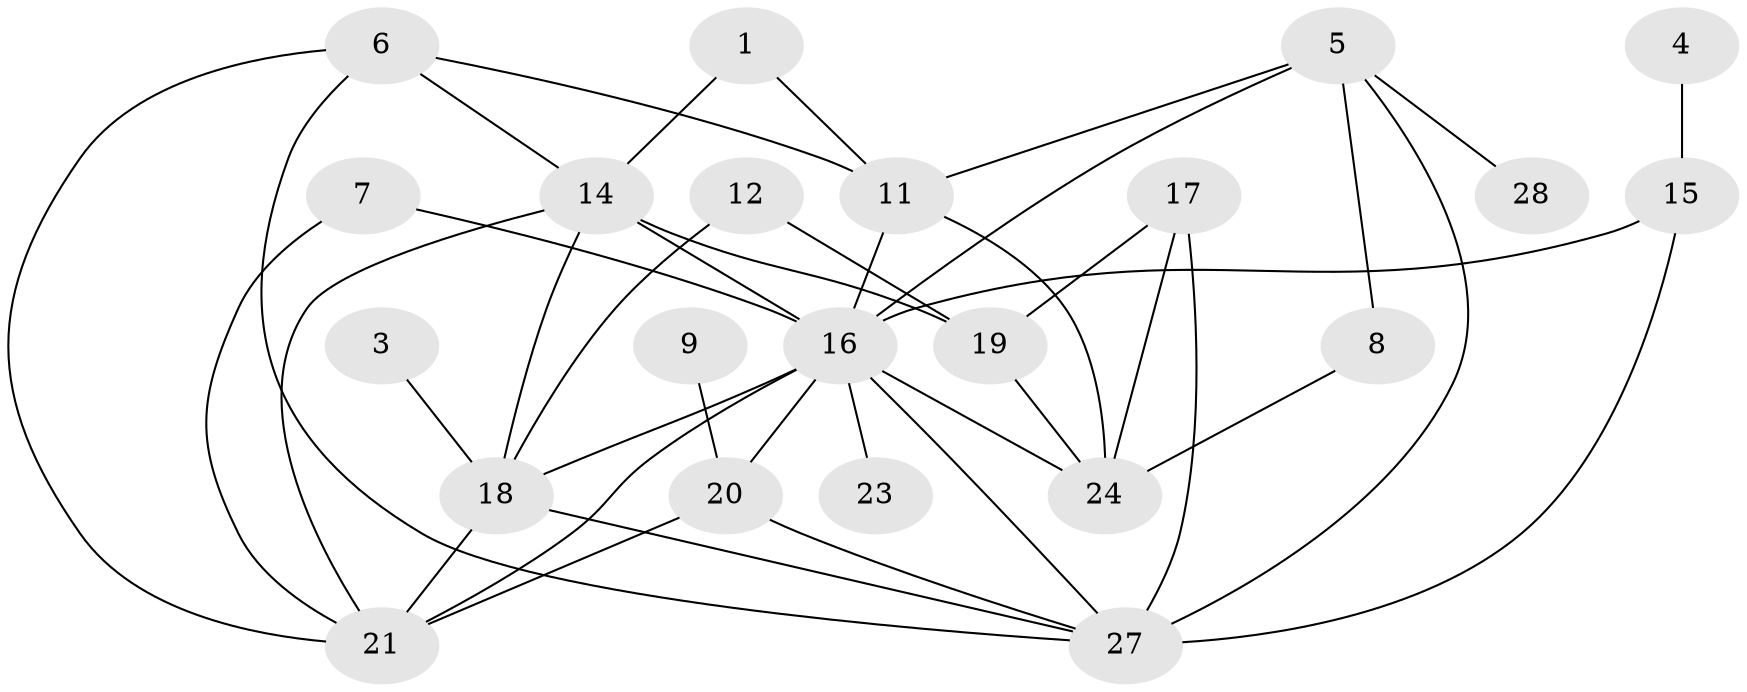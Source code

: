 // original degree distribution, {3: 0.25, 2: 0.19642857142857142, 4: 0.10714285714285714, 1: 0.21428571428571427, 0: 0.08928571428571429, 5: 0.07142857142857142, 6: 0.05357142857142857, 8: 0.017857142857142856}
// Generated by graph-tools (version 1.1) at 2025/49/03/09/25 03:49:08]
// undirected, 22 vertices, 41 edges
graph export_dot {
graph [start="1"]
  node [color=gray90,style=filled];
  1;
  3;
  4;
  5;
  6;
  7;
  8;
  9;
  11;
  12;
  14;
  15;
  16;
  17;
  18;
  19;
  20;
  21;
  23;
  24;
  27;
  28;
  1 -- 11 [weight=1.0];
  1 -- 14 [weight=1.0];
  3 -- 18 [weight=1.0];
  4 -- 15 [weight=1.0];
  5 -- 8 [weight=1.0];
  5 -- 11 [weight=1.0];
  5 -- 16 [weight=1.0];
  5 -- 27 [weight=1.0];
  5 -- 28 [weight=1.0];
  6 -- 11 [weight=1.0];
  6 -- 14 [weight=1.0];
  6 -- 21 [weight=1.0];
  6 -- 27 [weight=1.0];
  7 -- 16 [weight=1.0];
  7 -- 21 [weight=1.0];
  8 -- 24 [weight=1.0];
  9 -- 20 [weight=1.0];
  11 -- 16 [weight=1.0];
  11 -- 24 [weight=1.0];
  12 -- 18 [weight=1.0];
  12 -- 19 [weight=1.0];
  14 -- 16 [weight=1.0];
  14 -- 18 [weight=1.0];
  14 -- 19 [weight=2.0];
  14 -- 21 [weight=1.0];
  15 -- 16 [weight=1.0];
  15 -- 27 [weight=2.0];
  16 -- 18 [weight=1.0];
  16 -- 20 [weight=1.0];
  16 -- 21 [weight=1.0];
  16 -- 23 [weight=1.0];
  16 -- 24 [weight=1.0];
  16 -- 27 [weight=1.0];
  17 -- 19 [weight=1.0];
  17 -- 24 [weight=1.0];
  17 -- 27 [weight=1.0];
  18 -- 21 [weight=1.0];
  18 -- 27 [weight=1.0];
  19 -- 24 [weight=2.0];
  20 -- 21 [weight=1.0];
  20 -- 27 [weight=1.0];
}
